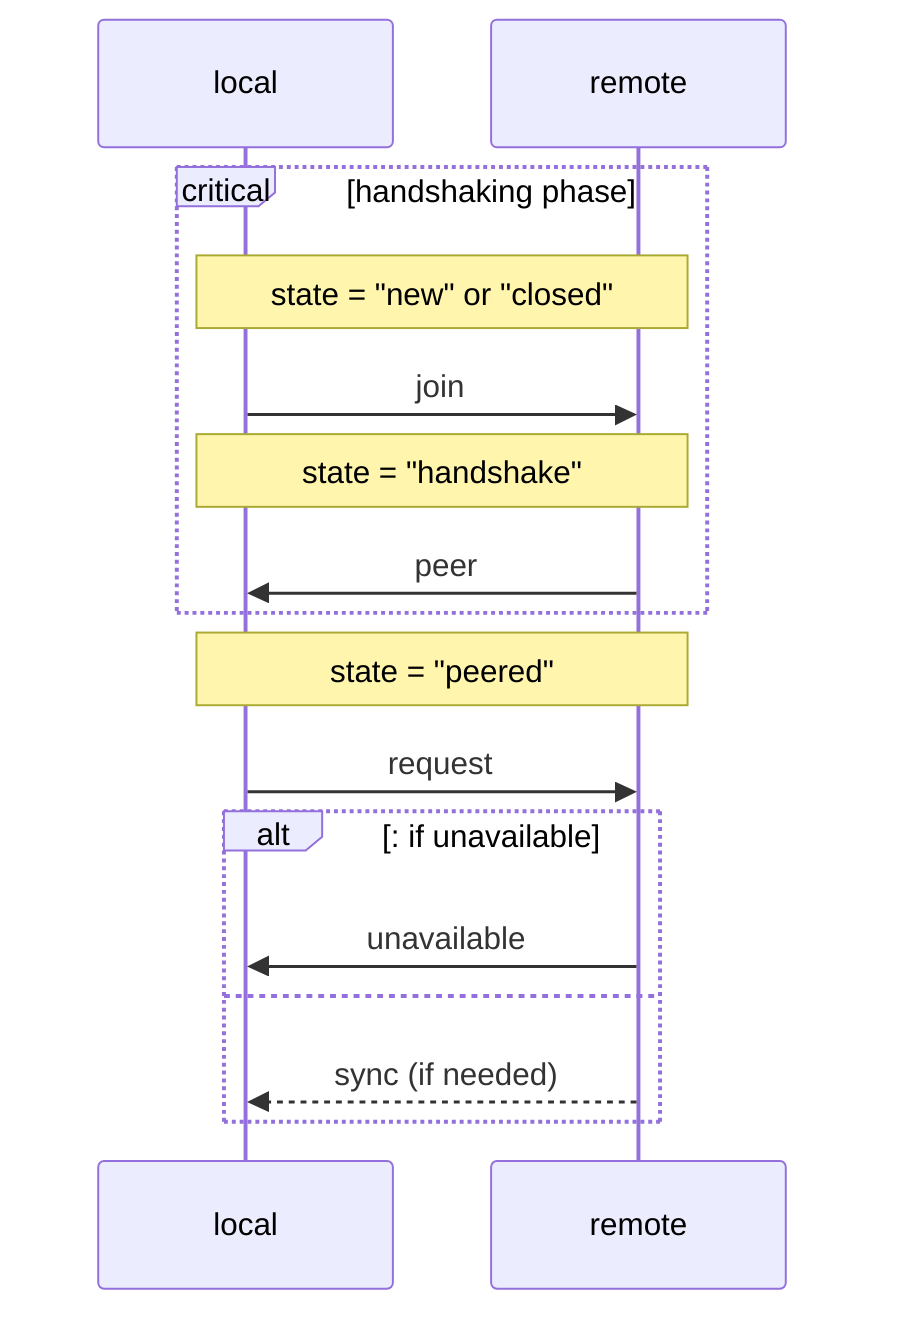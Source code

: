 sequenceDiagram
    participant local
    participant remote

    critical handshaking phase
    Note over local,remote: state = "new" or "closed"
    local->>remote: join
    Note over local,remote: state = "handshake"
    remote->>local: peer
    end

    Note over local,remote: state = "peered"
    local->>remote: request
    alt: if unavailable
    remote->>local: unavailable
    else
    remote-->>local: sync (if needed)
    end